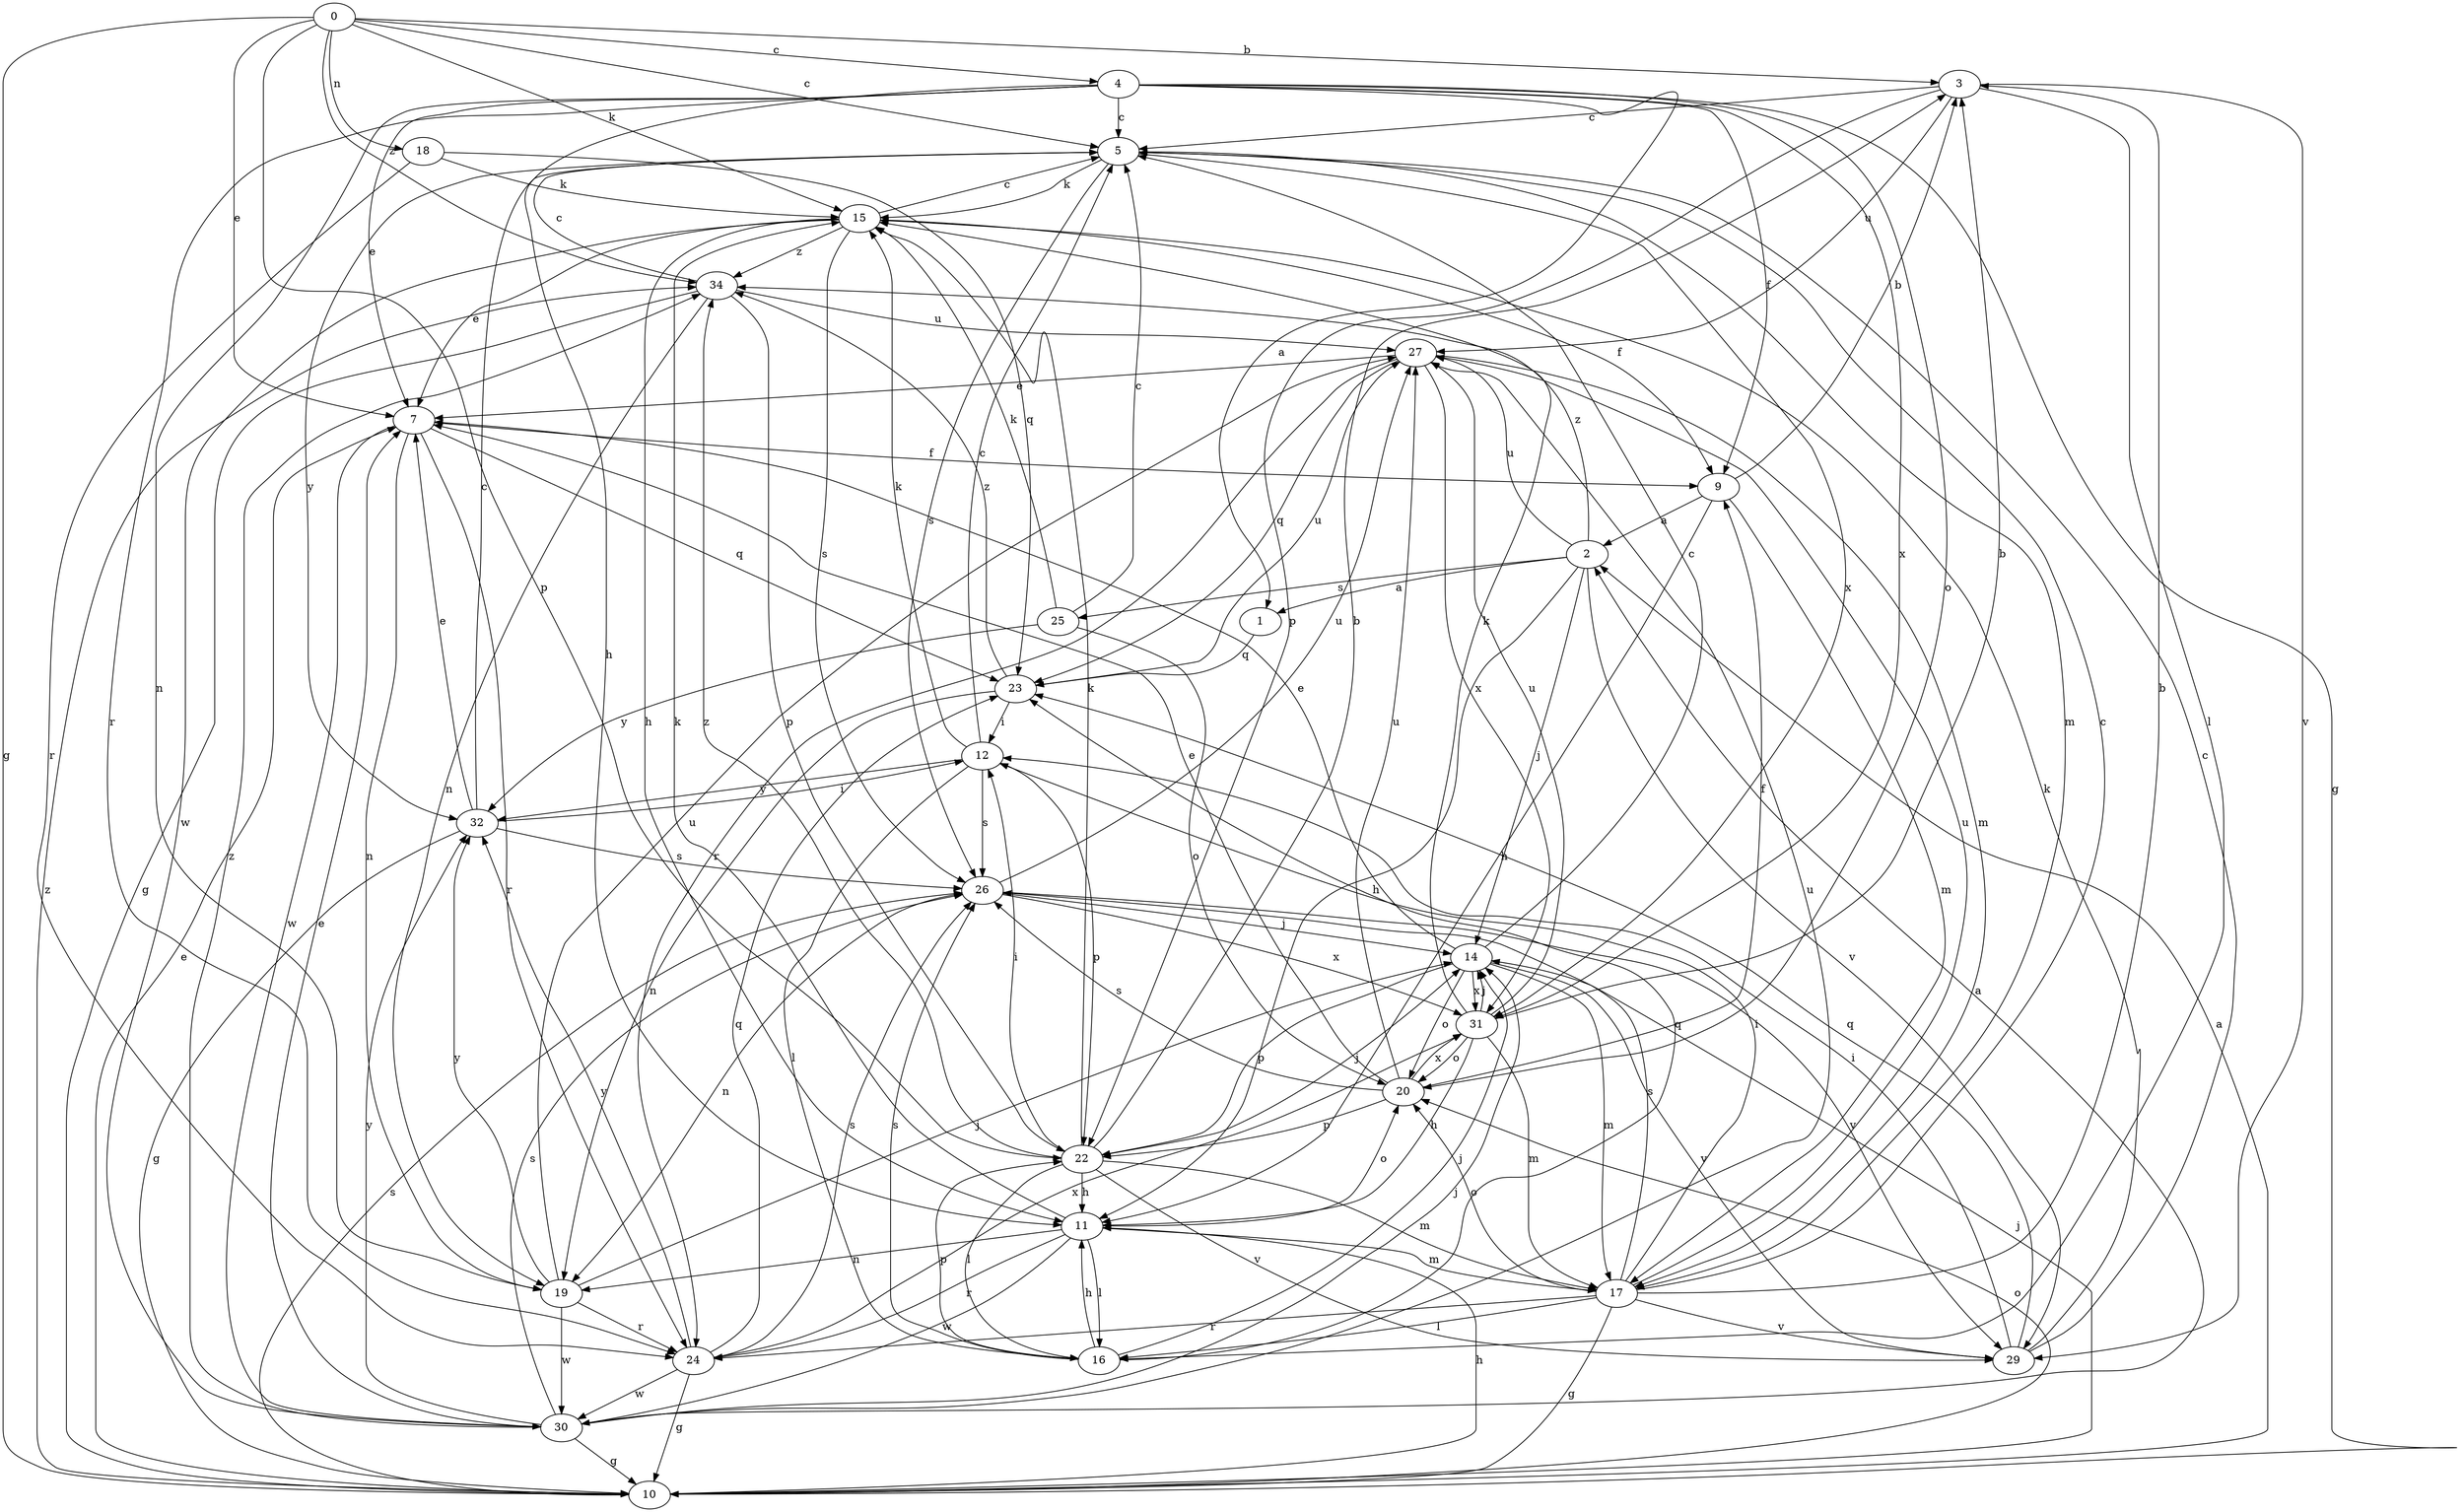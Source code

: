 strict digraph  {
0;
1;
2;
3;
4;
5;
7;
9;
10;
11;
12;
14;
15;
16;
17;
18;
19;
20;
22;
23;
24;
25;
26;
27;
29;
30;
31;
32;
34;
0 -> 3  [label=b];
0 -> 4  [label=c];
0 -> 5  [label=c];
0 -> 7  [label=e];
0 -> 10  [label=g];
0 -> 15  [label=k];
0 -> 18  [label=n];
0 -> 22  [label=p];
0 -> 34  [label=z];
1 -> 23  [label=q];
2 -> 1  [label=a];
2 -> 11  [label=h];
2 -> 14  [label=j];
2 -> 25  [label=s];
2 -> 27  [label=u];
2 -> 29  [label=v];
2 -> 34  [label=z];
3 -> 5  [label=c];
3 -> 16  [label=l];
3 -> 22  [label=p];
3 -> 27  [label=u];
3 -> 29  [label=v];
4 -> 1  [label=a];
4 -> 5  [label=c];
4 -> 7  [label=e];
4 -> 9  [label=f];
4 -> 10  [label=g];
4 -> 11  [label=h];
4 -> 19  [label=n];
4 -> 20  [label=o];
4 -> 24  [label=r];
4 -> 31  [label=x];
5 -> 15  [label=k];
5 -> 17  [label=m];
5 -> 26  [label=s];
5 -> 31  [label=x];
5 -> 32  [label=y];
7 -> 9  [label=f];
7 -> 19  [label=n];
7 -> 23  [label=q];
7 -> 24  [label=r];
7 -> 30  [label=w];
9 -> 2  [label=a];
9 -> 3  [label=b];
9 -> 11  [label=h];
9 -> 17  [label=m];
10 -> 2  [label=a];
10 -> 7  [label=e];
10 -> 11  [label=h];
10 -> 14  [label=j];
10 -> 20  [label=o];
10 -> 26  [label=s];
10 -> 34  [label=z];
11 -> 15  [label=k];
11 -> 16  [label=l];
11 -> 17  [label=m];
11 -> 19  [label=n];
11 -> 20  [label=o];
11 -> 24  [label=r];
11 -> 30  [label=w];
12 -> 5  [label=c];
12 -> 15  [label=k];
12 -> 16  [label=l];
12 -> 22  [label=p];
12 -> 26  [label=s];
12 -> 32  [label=y];
14 -> 5  [label=c];
14 -> 7  [label=e];
14 -> 17  [label=m];
14 -> 20  [label=o];
14 -> 22  [label=p];
14 -> 29  [label=v];
14 -> 31  [label=x];
15 -> 5  [label=c];
15 -> 7  [label=e];
15 -> 9  [label=f];
15 -> 11  [label=h];
15 -> 26  [label=s];
15 -> 30  [label=w];
15 -> 34  [label=z];
16 -> 11  [label=h];
16 -> 14  [label=j];
16 -> 22  [label=p];
16 -> 23  [label=q];
16 -> 26  [label=s];
17 -> 3  [label=b];
17 -> 5  [label=c];
17 -> 10  [label=g];
17 -> 12  [label=i];
17 -> 16  [label=l];
17 -> 20  [label=o];
17 -> 24  [label=r];
17 -> 26  [label=s];
17 -> 27  [label=u];
17 -> 29  [label=v];
18 -> 15  [label=k];
18 -> 23  [label=q];
18 -> 24  [label=r];
19 -> 14  [label=j];
19 -> 24  [label=r];
19 -> 27  [label=u];
19 -> 30  [label=w];
19 -> 32  [label=y];
20 -> 7  [label=e];
20 -> 9  [label=f];
20 -> 22  [label=p];
20 -> 26  [label=s];
20 -> 27  [label=u];
20 -> 31  [label=x];
22 -> 3  [label=b];
22 -> 11  [label=h];
22 -> 12  [label=i];
22 -> 14  [label=j];
22 -> 15  [label=k];
22 -> 16  [label=l];
22 -> 17  [label=m];
22 -> 29  [label=v];
22 -> 34  [label=z];
23 -> 12  [label=i];
23 -> 19  [label=n];
23 -> 27  [label=u];
23 -> 34  [label=z];
24 -> 10  [label=g];
24 -> 23  [label=q];
24 -> 26  [label=s];
24 -> 30  [label=w];
24 -> 31  [label=x];
24 -> 32  [label=y];
25 -> 5  [label=c];
25 -> 15  [label=k];
25 -> 20  [label=o];
25 -> 32  [label=y];
26 -> 14  [label=j];
26 -> 19  [label=n];
26 -> 27  [label=u];
26 -> 29  [label=v];
26 -> 31  [label=x];
27 -> 7  [label=e];
27 -> 17  [label=m];
27 -> 23  [label=q];
27 -> 24  [label=r];
27 -> 31  [label=x];
29 -> 5  [label=c];
29 -> 12  [label=i];
29 -> 15  [label=k];
29 -> 23  [label=q];
30 -> 2  [label=a];
30 -> 7  [label=e];
30 -> 10  [label=g];
30 -> 14  [label=j];
30 -> 26  [label=s];
30 -> 27  [label=u];
30 -> 32  [label=y];
30 -> 34  [label=z];
31 -> 3  [label=b];
31 -> 11  [label=h];
31 -> 14  [label=j];
31 -> 15  [label=k];
31 -> 17  [label=m];
31 -> 20  [label=o];
31 -> 27  [label=u];
32 -> 5  [label=c];
32 -> 7  [label=e];
32 -> 10  [label=g];
32 -> 12  [label=i];
32 -> 26  [label=s];
34 -> 5  [label=c];
34 -> 10  [label=g];
34 -> 19  [label=n];
34 -> 22  [label=p];
34 -> 27  [label=u];
}
